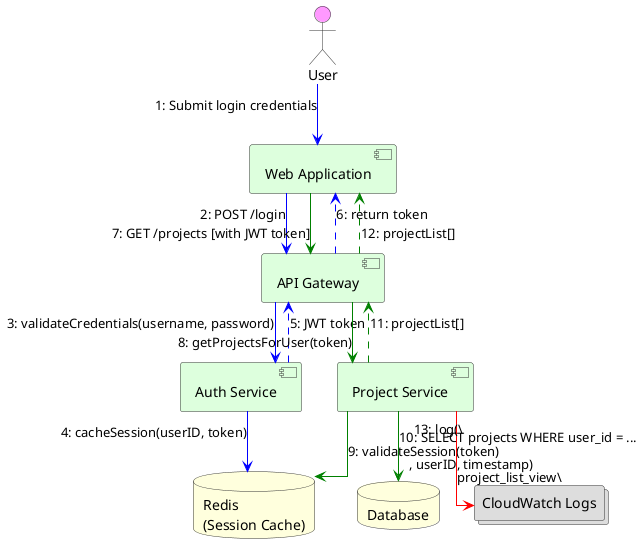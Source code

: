 @startuml
' Communication diagram for Login and Project Retrieval Flow
' Define all components with proper UML notation

skinparam componentStyle uml2
skinparam defaultFontName Arial
skinparam sequenceMessageAlign center
skinparam linetype ortho
actor "User" as User
component "Web Application" as WebApp
component "API Gateway" as APIGateway
component "Auth Service" as AuthService
component "Project Service" as ProjectService
database "Redis\n(Session Cache)" as Redis
database "Database" as DB
collections "CloudWatch Logs" as CloudWatch

<style>
object, queue {
  MinimumWidth 750
  Padding       0
}
</style>

' Login flow connections with proper numbering
User -[#blue]-> WebApp : "1: Submit login credentials"
WebApp -[#blue]-> APIGateway : "2: POST /login"
APIGateway -[#blue]-> AuthService : "3: validateCredentials(username, password)"
AuthService -[#blue]-> Redis : "4: cacheSession(userID, token)"
AuthService -[#blue,dashed]-> APIGateway : "5: JWT token"
APIGateway -[#blue,dashed]-> WebApp : "6: return token"

' Project retrieval flow
WebApp -[#green]-> APIGateway : "7: GET /projects [with JWT token]"
APIGateway -[#green]-> ProjectService : "8: getProjectsForUser(token)"
ProjectService -[#green]-> Redis : "9: validateSession(token)"
ProjectService -[#green]-> DB : "10: SELECT projects WHERE user_id = ..."
ProjectService -[#green,dashed]-> APIGateway : "11: projectList[]"
APIGateway -[#green,dashed]-> WebApp : "12: projectList[]"

' Logging
ProjectService -[#red]-> CloudWatch : "13: log(\"project_list_view\", userID, timestamp)"

' Add colors to components for better visualization
skinparam actor {
  BackgroundColor #F9F
  BorderColor #333
}

skinparam component {
  BackgroundColor #DFD
  BorderColor #333
  MinimumWidth 750
  Padding       0
}

skinparam database {
  BackgroundColor #FFD
  BorderColor #333
}

skinparam collections {
  BackgroundColor #DDD
  BorderColor #333
}

WebApp -[hidden]- User
@enduml
